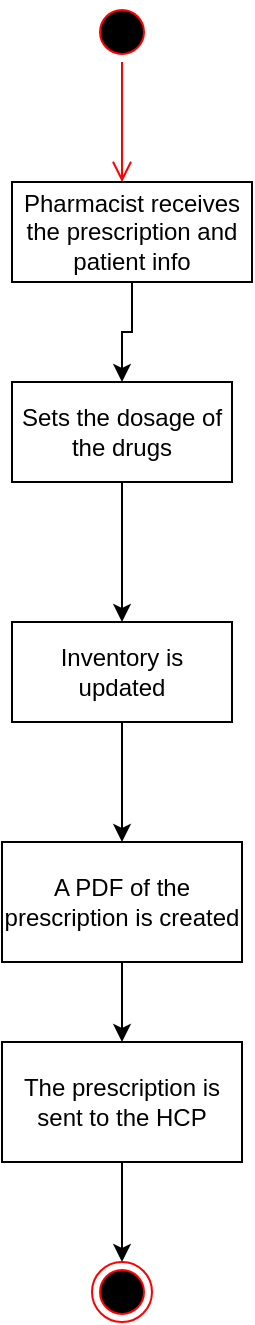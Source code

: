 <mxfile version="24.2.8" type="device">
  <diagram name="Page-1" id="mINx9WBvjsfMM_Q1i4tj">
    <mxGraphModel dx="1221" dy="652" grid="1" gridSize="10" guides="1" tooltips="1" connect="1" arrows="1" fold="1" page="1" pageScale="1" pageWidth="850" pageHeight="1100" math="0" shadow="0">
      <root>
        <mxCell id="0" />
        <mxCell id="1" parent="0" />
        <mxCell id="TyJG4ajhRGWe8bdLl0kS-1" value="" style="ellipse;html=1;shape=startState;fillColor=#000000;strokeColor=#ff0000;" parent="1" vertex="1">
          <mxGeometry x="110" y="70" width="30" height="30" as="geometry" />
        </mxCell>
        <mxCell id="TyJG4ajhRGWe8bdLl0kS-2" value="" style="edgeStyle=orthogonalEdgeStyle;html=1;verticalAlign=bottom;endArrow=open;endSize=8;strokeColor=#ff0000;rounded=0;" parent="1" source="TyJG4ajhRGWe8bdLl0kS-1" edge="1">
          <mxGeometry relative="1" as="geometry">
            <mxPoint x="125" y="160" as="targetPoint" />
          </mxGeometry>
        </mxCell>
        <mxCell id="TyJG4ajhRGWe8bdLl0kS-5" value="" style="edgeStyle=orthogonalEdgeStyle;rounded=0;orthogonalLoop=1;jettySize=auto;html=1;" parent="1" source="TyJG4ajhRGWe8bdLl0kS-3" target="TyJG4ajhRGWe8bdLl0kS-4" edge="1">
          <mxGeometry relative="1" as="geometry" />
        </mxCell>
        <mxCell id="TyJG4ajhRGWe8bdLl0kS-3" value="Pharmacist receives the prescription and patient info" style="html=1;whiteSpace=wrap;" parent="1" vertex="1">
          <mxGeometry x="70" y="160" width="120" height="50" as="geometry" />
        </mxCell>
        <mxCell id="TyJG4ajhRGWe8bdLl0kS-7" value="" style="edgeStyle=orthogonalEdgeStyle;rounded=0;orthogonalLoop=1;jettySize=auto;html=1;" parent="1" source="TyJG4ajhRGWe8bdLl0kS-4" target="TyJG4ajhRGWe8bdLl0kS-6" edge="1">
          <mxGeometry relative="1" as="geometry" />
        </mxCell>
        <mxCell id="TyJG4ajhRGWe8bdLl0kS-4" value="Sets the dosage of the drugs" style="html=1;whiteSpace=wrap;" parent="1" vertex="1">
          <mxGeometry x="70" y="260" width="110" height="50" as="geometry" />
        </mxCell>
        <mxCell id="TyJG4ajhRGWe8bdLl0kS-9" value="" style="edgeStyle=orthogonalEdgeStyle;rounded=0;orthogonalLoop=1;jettySize=auto;html=1;" parent="1" source="TyJG4ajhRGWe8bdLl0kS-6" edge="1">
          <mxGeometry relative="1" as="geometry">
            <mxPoint x="125" y="490" as="targetPoint" />
          </mxGeometry>
        </mxCell>
        <mxCell id="TyJG4ajhRGWe8bdLl0kS-6" value="Inventory is updated" style="html=1;whiteSpace=wrap;" parent="1" vertex="1">
          <mxGeometry x="70" y="380" width="110" height="50" as="geometry" />
        </mxCell>
        <mxCell id="8wAp6IyV_Y13LE5z8nqc-3" value="" style="edgeStyle=orthogonalEdgeStyle;rounded=0;orthogonalLoop=1;jettySize=auto;html=1;" edge="1" parent="1" source="8wAp6IyV_Y13LE5z8nqc-1" target="8wAp6IyV_Y13LE5z8nqc-2">
          <mxGeometry relative="1" as="geometry" />
        </mxCell>
        <mxCell id="8wAp6IyV_Y13LE5z8nqc-1" value="A PDF of the prescription is created" style="rounded=0;whiteSpace=wrap;html=1;" vertex="1" parent="1">
          <mxGeometry x="65" y="490" width="120" height="60" as="geometry" />
        </mxCell>
        <mxCell id="8wAp6IyV_Y13LE5z8nqc-5" value="" style="edgeStyle=orthogonalEdgeStyle;rounded=0;orthogonalLoop=1;jettySize=auto;html=1;" edge="1" parent="1" source="8wAp6IyV_Y13LE5z8nqc-2" target="8wAp6IyV_Y13LE5z8nqc-4">
          <mxGeometry relative="1" as="geometry" />
        </mxCell>
        <mxCell id="8wAp6IyV_Y13LE5z8nqc-2" value="The prescription is sent to the HCP" style="rounded=0;whiteSpace=wrap;html=1;" vertex="1" parent="1">
          <mxGeometry x="65" y="590" width="120" height="60" as="geometry" />
        </mxCell>
        <mxCell id="8wAp6IyV_Y13LE5z8nqc-4" value="" style="ellipse;html=1;shape=endState;fillColor=#000000;strokeColor=#ff0000;" vertex="1" parent="1">
          <mxGeometry x="110" y="700" width="30" height="30" as="geometry" />
        </mxCell>
      </root>
    </mxGraphModel>
  </diagram>
</mxfile>
